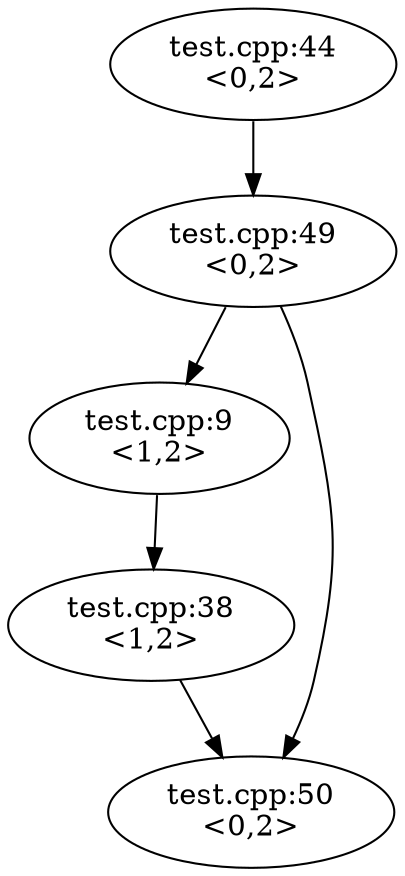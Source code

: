 digraph G {
  n1 -> n2;
  n2 -> n3;
  n3 -> n4;
  n2 -> n5;
  n4 -> n5;
  n1 [label="test.cpp:44\n<0,2>"];
  n2 [label="test.cpp:49\n<0,2>"];
  n3 [label="test.cpp:9\n<1,2>"];
  n4 [label="test.cpp:38\n<1,2>"];
  n5 [label="test.cpp:50\n<0,2>"];
}

